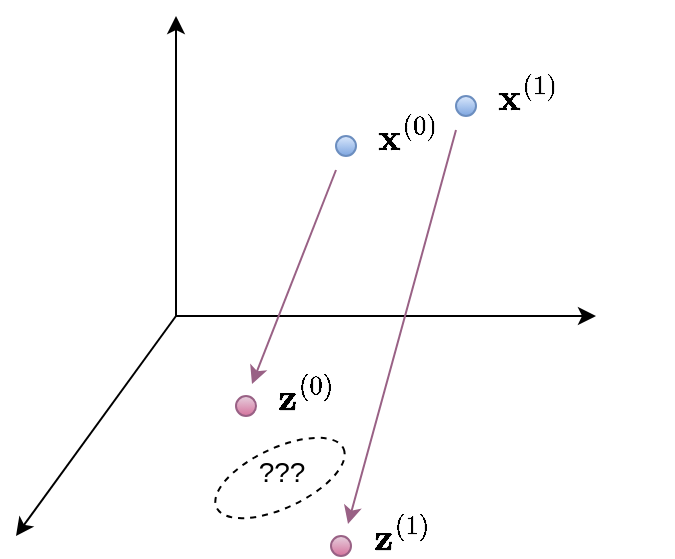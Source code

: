 <mxfile version="11.2.4" type="device" pages="1"><diagram id="n9WmziNo4zVJn7v6u1QY" name="Page-1"><mxGraphModel dx="1102" dy="784" grid="1" gridSize="10" guides="1" tooltips="1" connect="1" arrows="1" fold="1" page="1" pageScale="1" pageWidth="1169" pageHeight="827" math="1" shadow="0"><root><mxCell id="0"/><mxCell id="1" parent="0"/><mxCell id="xZA282p9hEGfhPujEF5r-3" value="" style="endArrow=classic;html=1;" edge="1" parent="1"><mxGeometry width="50" height="50" relative="1" as="geometry"><mxPoint x="130" y="170" as="sourcePoint"/><mxPoint x="130" y="20" as="targetPoint"/></mxGeometry></mxCell><mxCell id="xZA282p9hEGfhPujEF5r-4" value="" style="endArrow=classic;html=1;" edge="1" parent="1"><mxGeometry width="50" height="50" relative="1" as="geometry"><mxPoint x="130" y="170" as="sourcePoint"/><mxPoint x="340" y="170" as="targetPoint"/></mxGeometry></mxCell><mxCell id="xZA282p9hEGfhPujEF5r-5" value="" style="endArrow=classic;html=1;" edge="1" parent="1"><mxGeometry width="50" height="50" relative="1" as="geometry"><mxPoint x="130" y="170" as="sourcePoint"/><mxPoint x="50" y="280" as="targetPoint"/></mxGeometry></mxCell><mxCell id="xZA282p9hEGfhPujEF5r-6" value="" style="ellipse;whiteSpace=wrap;html=1;aspect=fixed;gradientColor=#7ea6e0;fillColor=#dae8fc;strokeColor=#6c8ebf;" vertex="1" parent="1"><mxGeometry x="210" y="80" width="10" height="10" as="geometry"/></mxCell><mxCell id="xZA282p9hEGfhPujEF5r-10" value="" style="ellipse;whiteSpace=wrap;html=1;aspect=fixed;gradientColor=#d5739d;fillColor=#e6d0de;strokeColor=#996185;" vertex="1" parent="1"><mxGeometry x="160" y="210" width="10" height="10" as="geometry"/></mxCell><mxCell id="xZA282p9hEGfhPujEF5r-12" value="" style="endArrow=classic;html=1;gradientColor=#d5739d;fillColor=#e6d0de;strokeColor=#996185;" edge="1" parent="1"><mxGeometry width="50" height="50" relative="1" as="geometry"><mxPoint x="210" y="97" as="sourcePoint"/><mxPoint x="168" y="204" as="targetPoint"/></mxGeometry></mxCell><mxCell id="xZA282p9hEGfhPujEF5r-13" value="&lt;font style=&quot;font-size: 16px&quot;&gt;$$\mathbf{x}^{(0)}$$&lt;/font&gt;" style="text;html=1;strokeColor=none;fillColor=none;align=center;verticalAlign=middle;whiteSpace=wrap;rounded=0;" vertex="1" parent="1"><mxGeometry x="226" y="70" width="40" height="20" as="geometry"/></mxCell><mxCell id="xZA282p9hEGfhPujEF5r-15" value="&lt;font style=&quot;font-size: 16px&quot;&gt;$$\mathbf{z}^{(0)}$$&lt;/font&gt;" style="text;html=1;strokeColor=none;fillColor=none;align=center;verticalAlign=middle;whiteSpace=wrap;rounded=0;" vertex="1" parent="1"><mxGeometry x="175" y="200" width="40" height="20" as="geometry"/></mxCell><mxCell id="xZA282p9hEGfhPujEF5r-16" value="" style="ellipse;whiteSpace=wrap;html=1;aspect=fixed;gradientColor=#7ea6e0;fillColor=#dae8fc;strokeColor=#6c8ebf;" vertex="1" parent="1"><mxGeometry x="270" y="60" width="10" height="10" as="geometry"/></mxCell><mxCell id="xZA282p9hEGfhPujEF5r-17" value="" style="ellipse;whiteSpace=wrap;html=1;aspect=fixed;gradientColor=#d5739d;fillColor=#e6d0de;strokeColor=#996185;" vertex="1" parent="1"><mxGeometry x="207.5" y="280" width="10" height="10" as="geometry"/></mxCell><mxCell id="xZA282p9hEGfhPujEF5r-18" value="" style="endArrow=classic;html=1;gradientColor=#d5739d;fillColor=#e6d0de;strokeColor=#996185;" edge="1" parent="1"><mxGeometry width="50" height="50" relative="1" as="geometry"><mxPoint x="270" y="77" as="sourcePoint"/><mxPoint x="216" y="274" as="targetPoint"/></mxGeometry></mxCell><mxCell id="xZA282p9hEGfhPujEF5r-19" value="&lt;font style=&quot;font-size: 16px&quot;&gt;$$\mathbf{x}^{(1)}$$&lt;/font&gt;" style="text;html=1;strokeColor=none;fillColor=none;align=center;verticalAlign=middle;whiteSpace=wrap;rounded=0;" vertex="1" parent="1"><mxGeometry x="286" y="50" width="40" height="20" as="geometry"/></mxCell><mxCell id="xZA282p9hEGfhPujEF5r-20" value="&lt;font style=&quot;font-size: 16px&quot;&gt;$$\mathbf{z}^{(1)}$$&lt;/font&gt;" style="text;html=1;strokeColor=none;fillColor=none;align=center;verticalAlign=middle;whiteSpace=wrap;rounded=0;" vertex="1" parent="1"><mxGeometry x="222.5" y="270" width="40" height="20" as="geometry"/></mxCell><mxCell id="xZA282p9hEGfhPujEF5r-21" value="" style="ellipse;whiteSpace=wrap;html=1;rotation=-25;dashed=1;" vertex="1" parent="1"><mxGeometry x="147" y="236" width="70" height="30" as="geometry"/></mxCell><mxCell id="xZA282p9hEGfhPujEF5r-23" value="&lt;font style=&quot;font-size: 14px&quot;&gt;???&lt;/font&gt;" style="text;html=1;strokeColor=none;fillColor=none;align=center;verticalAlign=middle;whiteSpace=wrap;rounded=0;dashed=1;" vertex="1" parent="1"><mxGeometry x="163" y="238" width="40" height="20" as="geometry"/></mxCell></root></mxGraphModel></diagram></mxfile>